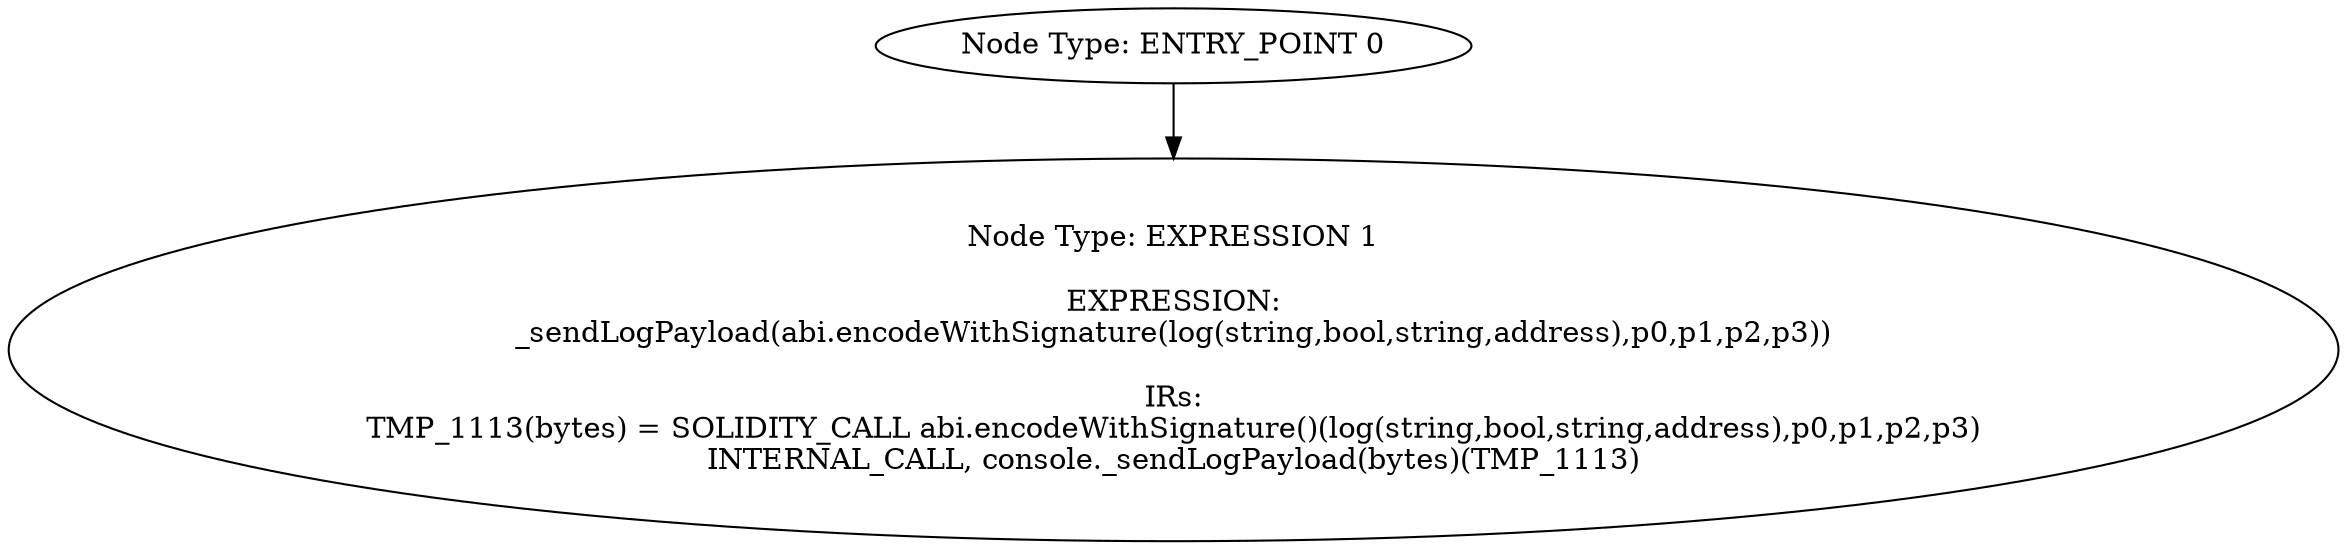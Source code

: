 digraph{
0[label="Node Type: ENTRY_POINT 0
"];
0->1;
1[label="Node Type: EXPRESSION 1

EXPRESSION:
_sendLogPayload(abi.encodeWithSignature(log(string,bool,string,address),p0,p1,p2,p3))

IRs:
TMP_1113(bytes) = SOLIDITY_CALL abi.encodeWithSignature()(log(string,bool,string,address),p0,p1,p2,p3)
INTERNAL_CALL, console._sendLogPayload(bytes)(TMP_1113)"];
}
